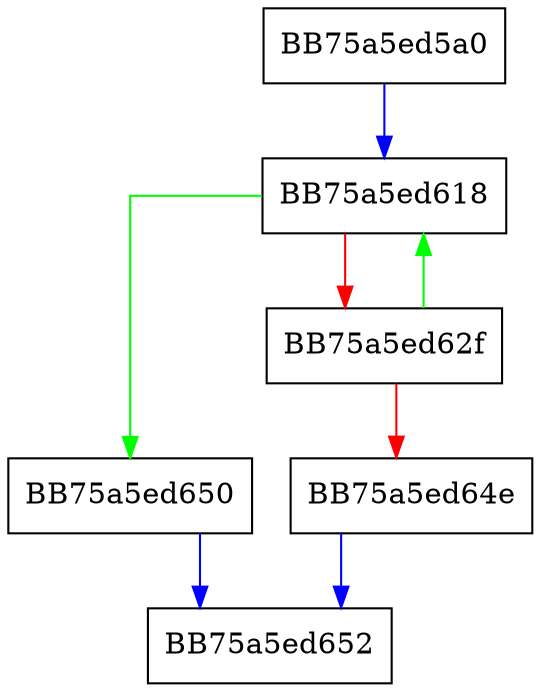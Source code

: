 digraph copy_dirty_pages {
  node [shape="box"];
  graph [splines=ortho];
  BB75a5ed5a0 -> BB75a5ed618 [color="blue"];
  BB75a5ed618 -> BB75a5ed650 [color="green"];
  BB75a5ed618 -> BB75a5ed62f [color="red"];
  BB75a5ed62f -> BB75a5ed618 [color="green"];
  BB75a5ed62f -> BB75a5ed64e [color="red"];
  BB75a5ed64e -> BB75a5ed652 [color="blue"];
  BB75a5ed650 -> BB75a5ed652 [color="blue"];
}